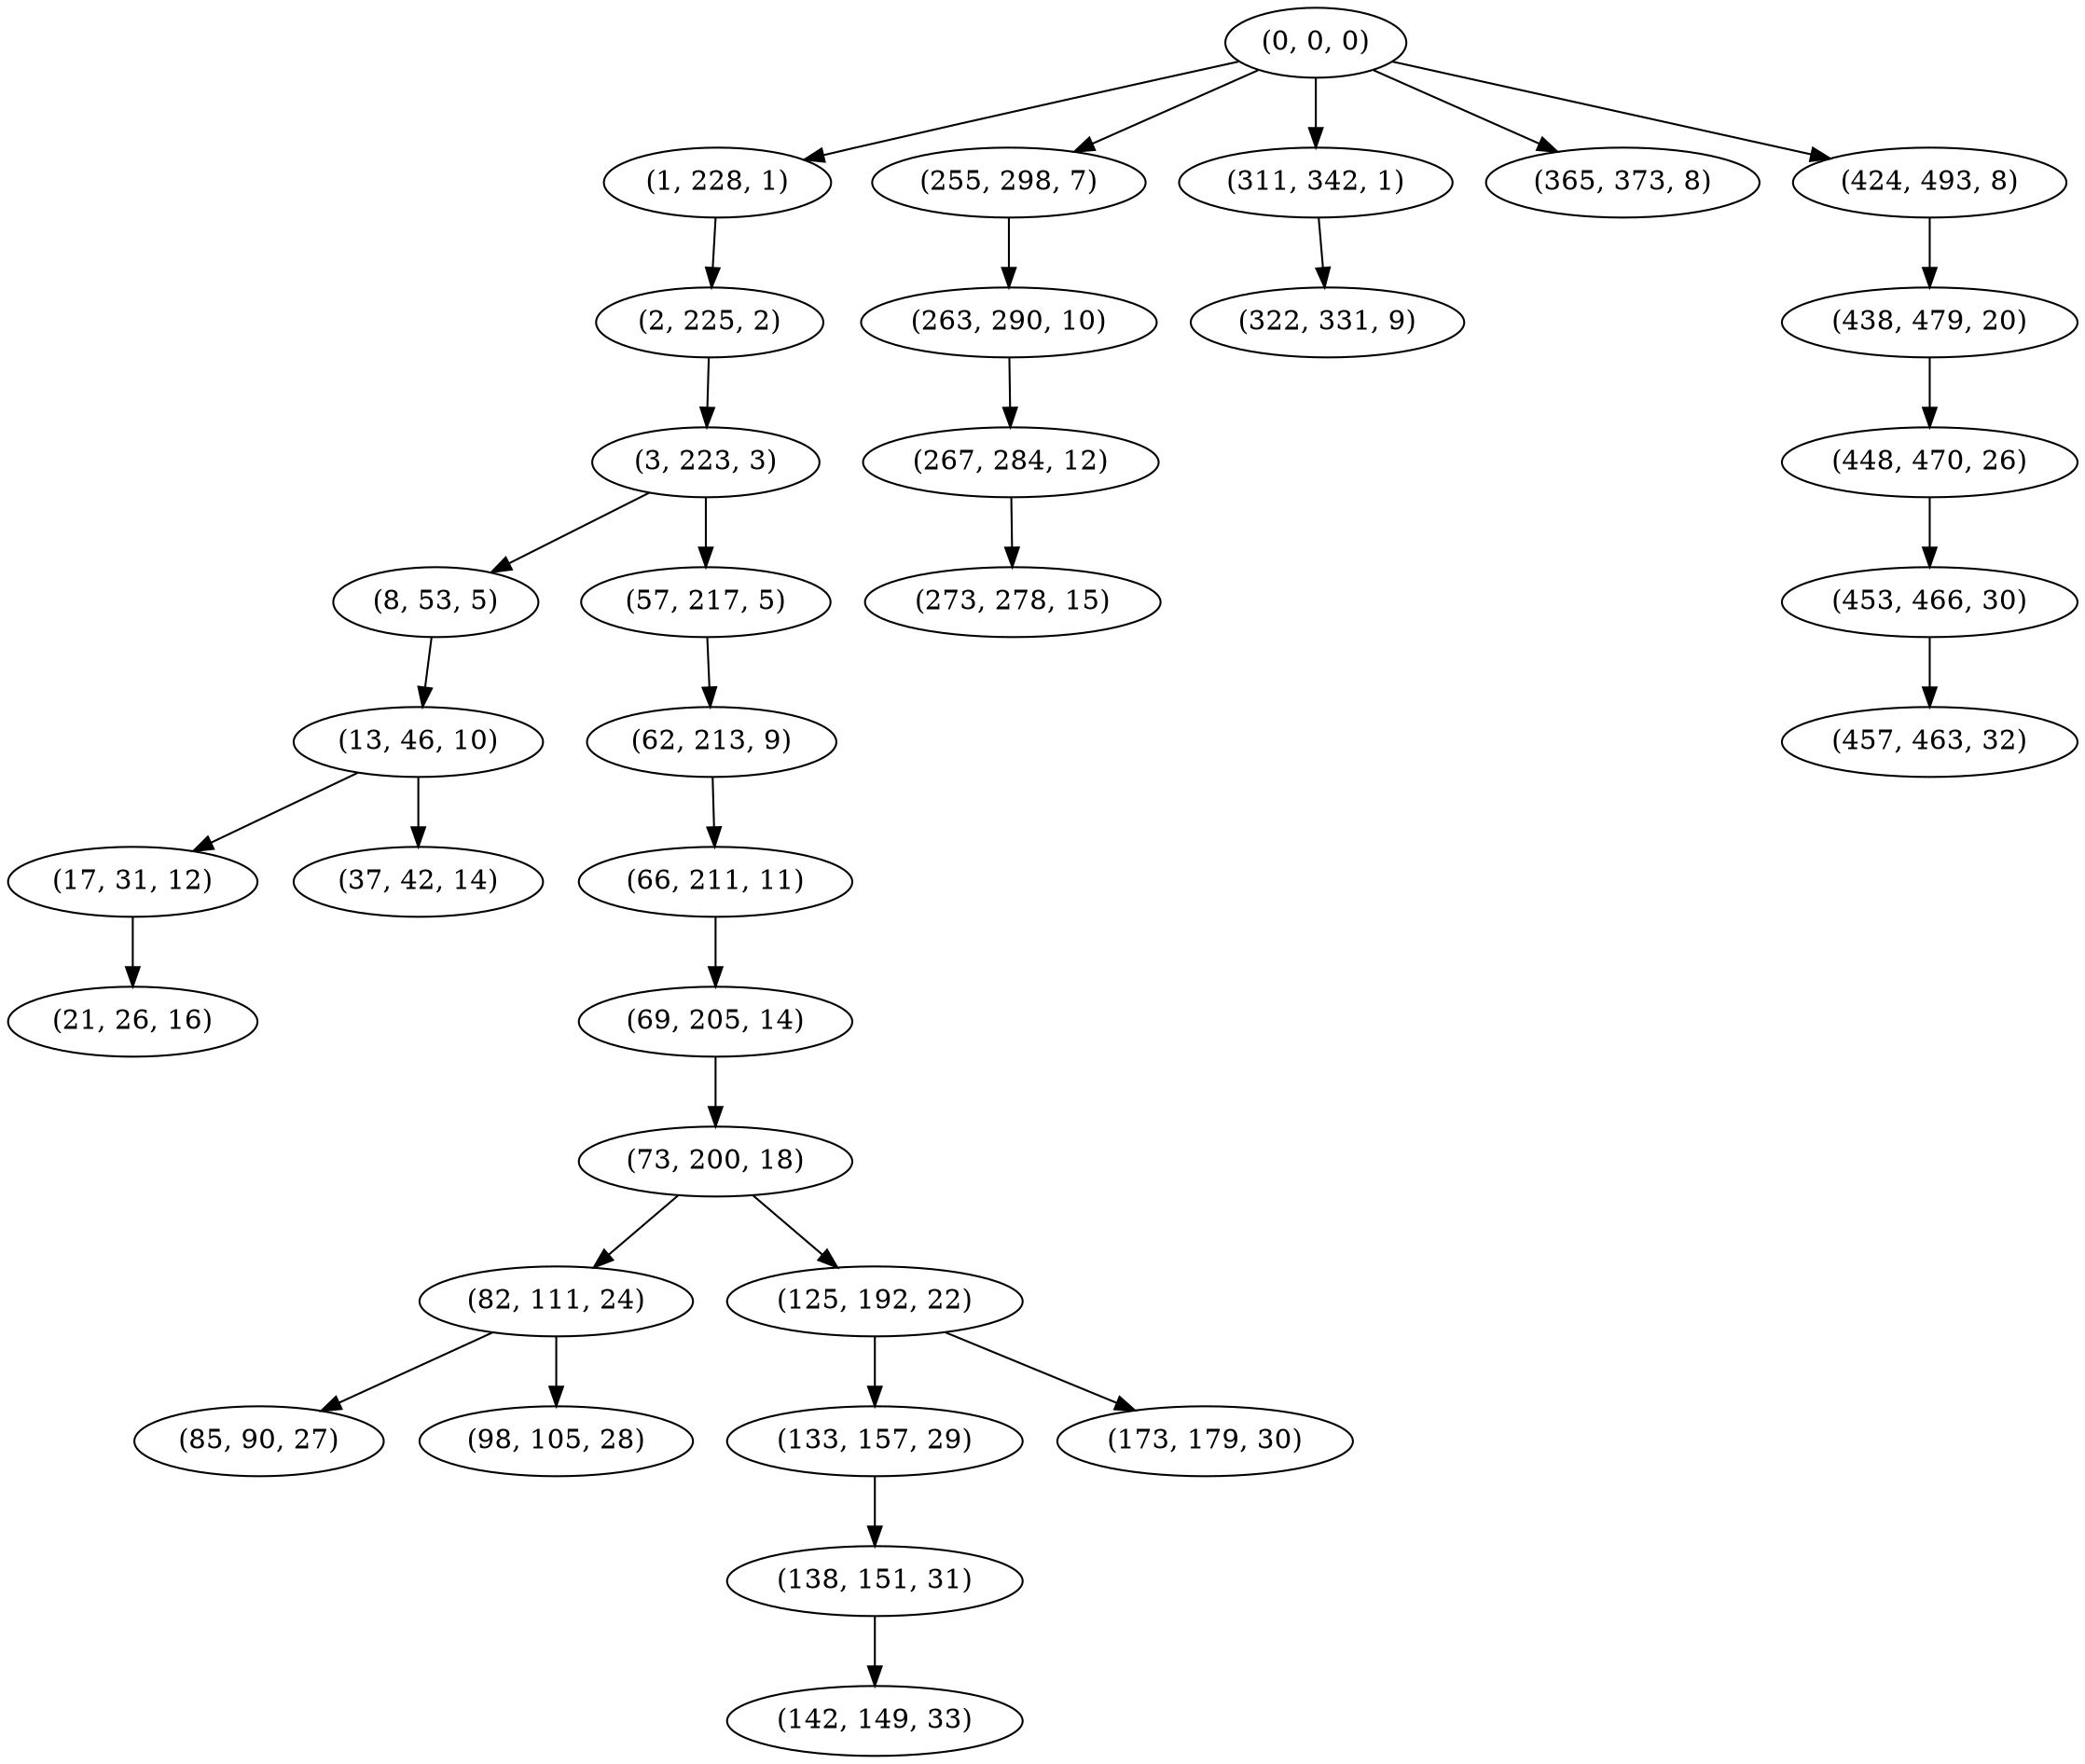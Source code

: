 digraph tree {
    "(0, 0, 0)";
    "(1, 228, 1)";
    "(2, 225, 2)";
    "(3, 223, 3)";
    "(8, 53, 5)";
    "(13, 46, 10)";
    "(17, 31, 12)";
    "(21, 26, 16)";
    "(37, 42, 14)";
    "(57, 217, 5)";
    "(62, 213, 9)";
    "(66, 211, 11)";
    "(69, 205, 14)";
    "(73, 200, 18)";
    "(82, 111, 24)";
    "(85, 90, 27)";
    "(98, 105, 28)";
    "(125, 192, 22)";
    "(133, 157, 29)";
    "(138, 151, 31)";
    "(142, 149, 33)";
    "(173, 179, 30)";
    "(255, 298, 7)";
    "(263, 290, 10)";
    "(267, 284, 12)";
    "(273, 278, 15)";
    "(311, 342, 1)";
    "(322, 331, 9)";
    "(365, 373, 8)";
    "(424, 493, 8)";
    "(438, 479, 20)";
    "(448, 470, 26)";
    "(453, 466, 30)";
    "(457, 463, 32)";
    "(0, 0, 0)" -> "(1, 228, 1)";
    "(0, 0, 0)" -> "(255, 298, 7)";
    "(0, 0, 0)" -> "(311, 342, 1)";
    "(0, 0, 0)" -> "(365, 373, 8)";
    "(0, 0, 0)" -> "(424, 493, 8)";
    "(1, 228, 1)" -> "(2, 225, 2)";
    "(2, 225, 2)" -> "(3, 223, 3)";
    "(3, 223, 3)" -> "(8, 53, 5)";
    "(3, 223, 3)" -> "(57, 217, 5)";
    "(8, 53, 5)" -> "(13, 46, 10)";
    "(13, 46, 10)" -> "(17, 31, 12)";
    "(13, 46, 10)" -> "(37, 42, 14)";
    "(17, 31, 12)" -> "(21, 26, 16)";
    "(57, 217, 5)" -> "(62, 213, 9)";
    "(62, 213, 9)" -> "(66, 211, 11)";
    "(66, 211, 11)" -> "(69, 205, 14)";
    "(69, 205, 14)" -> "(73, 200, 18)";
    "(73, 200, 18)" -> "(82, 111, 24)";
    "(73, 200, 18)" -> "(125, 192, 22)";
    "(82, 111, 24)" -> "(85, 90, 27)";
    "(82, 111, 24)" -> "(98, 105, 28)";
    "(125, 192, 22)" -> "(133, 157, 29)";
    "(125, 192, 22)" -> "(173, 179, 30)";
    "(133, 157, 29)" -> "(138, 151, 31)";
    "(138, 151, 31)" -> "(142, 149, 33)";
    "(255, 298, 7)" -> "(263, 290, 10)";
    "(263, 290, 10)" -> "(267, 284, 12)";
    "(267, 284, 12)" -> "(273, 278, 15)";
    "(311, 342, 1)" -> "(322, 331, 9)";
    "(424, 493, 8)" -> "(438, 479, 20)";
    "(438, 479, 20)" -> "(448, 470, 26)";
    "(448, 470, 26)" -> "(453, 466, 30)";
    "(453, 466, 30)" -> "(457, 463, 32)";
}
